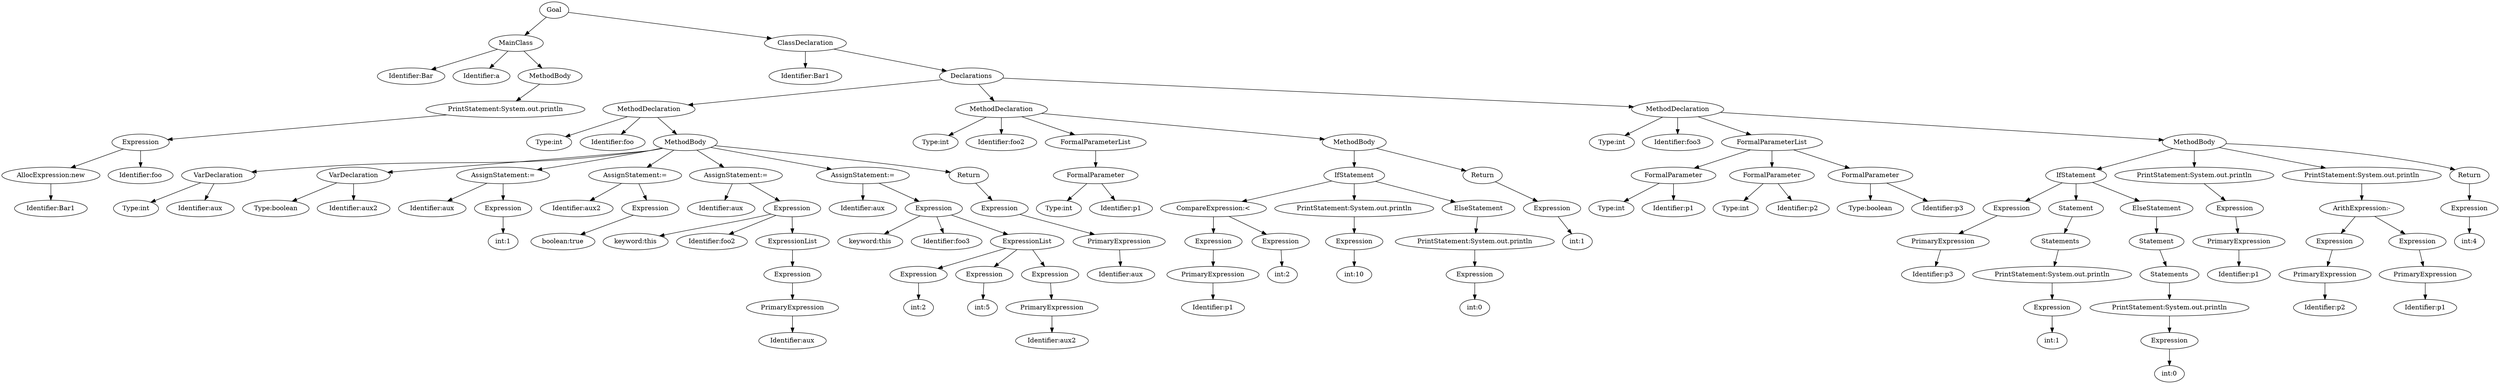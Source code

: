 digraph {
n0 [label="Goal"];
n1 [label="MainClass"];
n2 [label="Identifier:Bar"];
n1 -> n2;
n3 [label="Identifier:a"];
n1 -> n3;
n4 [label="MethodBody"];
n5 [label="PrintStatement:System.out.println"];
n6 [label="Expression"];
n7 [label="AllocExpression:new"];
n8 [label="Identifier:Bar1"];
n7 -> n8;
n6 -> n7;
n9 [label="Identifier:foo"];
n6 -> n9;
n5 -> n6;
n4 -> n5;
n1 -> n4;
n0 -> n1;
n10 [label="ClassDeclaration"];
n11 [label="Identifier:Bar1"];
n10 -> n11;
n12 [label="Declarations"];
n13 [label="MethodDeclaration"];
n14 [label="Type:int"];
n13 -> n14;
n15 [label="Identifier:foo"];
n13 -> n15;
n16 [label="MethodBody"];
n17 [label="VarDeclaration"];
n18 [label="Type:int"];
n17 -> n18;
n19 [label="Identifier:aux"];
n17 -> n19;
n16 -> n17;
n20 [label="VarDeclaration"];
n21 [label="Type:boolean"];
n20 -> n21;
n22 [label="Identifier:aux2"];
n20 -> n22;
n16 -> n20;
n23 [label="AssignStatement:="];
n24 [label="Identifier:aux"];
n23 -> n24;
n25 [label="Expression"];
n26 [label="int:1"];
n25 -> n26;
n23 -> n25;
n16 -> n23;
n27 [label="AssignStatement:="];
n28 [label="Identifier:aux2"];
n27 -> n28;
n29 [label="Expression"];
n30 [label="boolean:true"];
n29 -> n30;
n27 -> n29;
n16 -> n27;
n31 [label="AssignStatement:="];
n32 [label="Identifier:aux"];
n31 -> n32;
n33 [label="Expression"];
n34 [label="keyword:this"];
n33 -> n34;
n35 [label="Identifier:foo2"];
n33 -> n35;
n36 [label="ExpressionList"];
n37 [label="Expression"];
n38 [label="PrimaryExpression"];
n39 [label="Identifier:aux"];
n38 -> n39;
n37 -> n38;
n36 -> n37;
n33 -> n36;
n31 -> n33;
n16 -> n31;
n40 [label="AssignStatement:="];
n41 [label="Identifier:aux"];
n40 -> n41;
n42 [label="Expression"];
n43 [label="keyword:this"];
n42 -> n43;
n44 [label="Identifier:foo3"];
n42 -> n44;
n45 [label="ExpressionList"];
n46 [label="Expression"];
n47 [label="int:2"];
n46 -> n47;
n45 -> n46;
n48 [label="Expression"];
n49 [label="int:5"];
n48 -> n49;
n45 -> n48;
n50 [label="Expression"];
n51 [label="PrimaryExpression"];
n52 [label="Identifier:aux2"];
n51 -> n52;
n50 -> n51;
n45 -> n50;
n42 -> n45;
n40 -> n42;
n16 -> n40;
n53 [label="Return"];
n54 [label="Expression"];
n55 [label="PrimaryExpression"];
n56 [label="Identifier:aux"];
n55 -> n56;
n54 -> n55;
n53 -> n54;
n16 -> n53;
n13 -> n16;
n12 -> n13;
n57 [label="MethodDeclaration"];
n58 [label="Type:int"];
n57 -> n58;
n59 [label="Identifier:foo2"];
n57 -> n59;
n60 [label="FormalParameterList"];
n61 [label="FormalParameter"];
n62 [label="Type:int"];
n61 -> n62;
n63 [label="Identifier:p1"];
n61 -> n63;
n60 -> n61;
n57 -> n60;
n64 [label="MethodBody"];
n65 [label="IfStatement"];
n66 [label="CompareExpression:<"];
n67 [label="Expression"];
n68 [label="PrimaryExpression"];
n69 [label="Identifier:p1"];
n68 -> n69;
n67 -> n68;
n66 -> n67;
n70 [label="Expression"];
n71 [label="int:2"];
n70 -> n71;
n66 -> n70;
n65 -> n66;
n72 [label="PrintStatement:System.out.println"];
n73 [label="Expression"];
n74 [label="int:10"];
n73 -> n74;
n72 -> n73;
n65 -> n72;
n75 [label="ElseStatement"];
n76 [label="PrintStatement:System.out.println"];
n77 [label="Expression"];
n78 [label="int:0"];
n77 -> n78;
n76 -> n77;
n75 -> n76;
n65 -> n75;
n64 -> n65;
n79 [label="Return"];
n80 [label="Expression"];
n81 [label="int:1"];
n80 -> n81;
n79 -> n80;
n64 -> n79;
n57 -> n64;
n12 -> n57;
n82 [label="MethodDeclaration"];
n83 [label="Type:int"];
n82 -> n83;
n84 [label="Identifier:foo3"];
n82 -> n84;
n85 [label="FormalParameterList"];
n86 [label="FormalParameter"];
n87 [label="Type:int"];
n86 -> n87;
n88 [label="Identifier:p1"];
n86 -> n88;
n85 -> n86;
n89 [label="FormalParameter"];
n90 [label="Type:int"];
n89 -> n90;
n91 [label="Identifier:p2"];
n89 -> n91;
n85 -> n89;
n92 [label="FormalParameter"];
n93 [label="Type:boolean"];
n92 -> n93;
n94 [label="Identifier:p3"];
n92 -> n94;
n85 -> n92;
n82 -> n85;
n95 [label="MethodBody"];
n96 [label="IfStatement"];
n97 [label="Expression"];
n98 [label="PrimaryExpression"];
n99 [label="Identifier:p3"];
n98 -> n99;
n97 -> n98;
n96 -> n97;
n100 [label="Statement"];
n101 [label="Statements"];
n102 [label="PrintStatement:System.out.println"];
n103 [label="Expression"];
n104 [label="int:1"];
n103 -> n104;
n102 -> n103;
n101 -> n102;
n100 -> n101;
n96 -> n100;
n105 [label="ElseStatement"];
n106 [label="Statement"];
n107 [label="Statements"];
n108 [label="PrintStatement:System.out.println"];
n109 [label="Expression"];
n110 [label="int:0"];
n109 -> n110;
n108 -> n109;
n107 -> n108;
n106 -> n107;
n105 -> n106;
n96 -> n105;
n95 -> n96;
n111 [label="PrintStatement:System.out.println"];
n112 [label="Expression"];
n113 [label="PrimaryExpression"];
n114 [label="Identifier:p1"];
n113 -> n114;
n112 -> n113;
n111 -> n112;
n95 -> n111;
n115 [label="PrintStatement:System.out.println"];
n116 [label="ArithExpression:-"];
n117 [label="Expression"];
n118 [label="PrimaryExpression"];
n119 [label="Identifier:p2"];
n118 -> n119;
n117 -> n118;
n116 -> n117;
n120 [label="Expression"];
n121 [label="PrimaryExpression"];
n122 [label="Identifier:p1"];
n121 -> n122;
n120 -> n121;
n116 -> n120;
n115 -> n116;
n95 -> n115;
n123 [label="Return"];
n124 [label="Expression"];
n125 [label="int:4"];
n124 -> n125;
n123 -> n124;
n95 -> n123;
n82 -> n95;
n12 -> n82;
n10 -> n12;
n0 -> n10;
}
